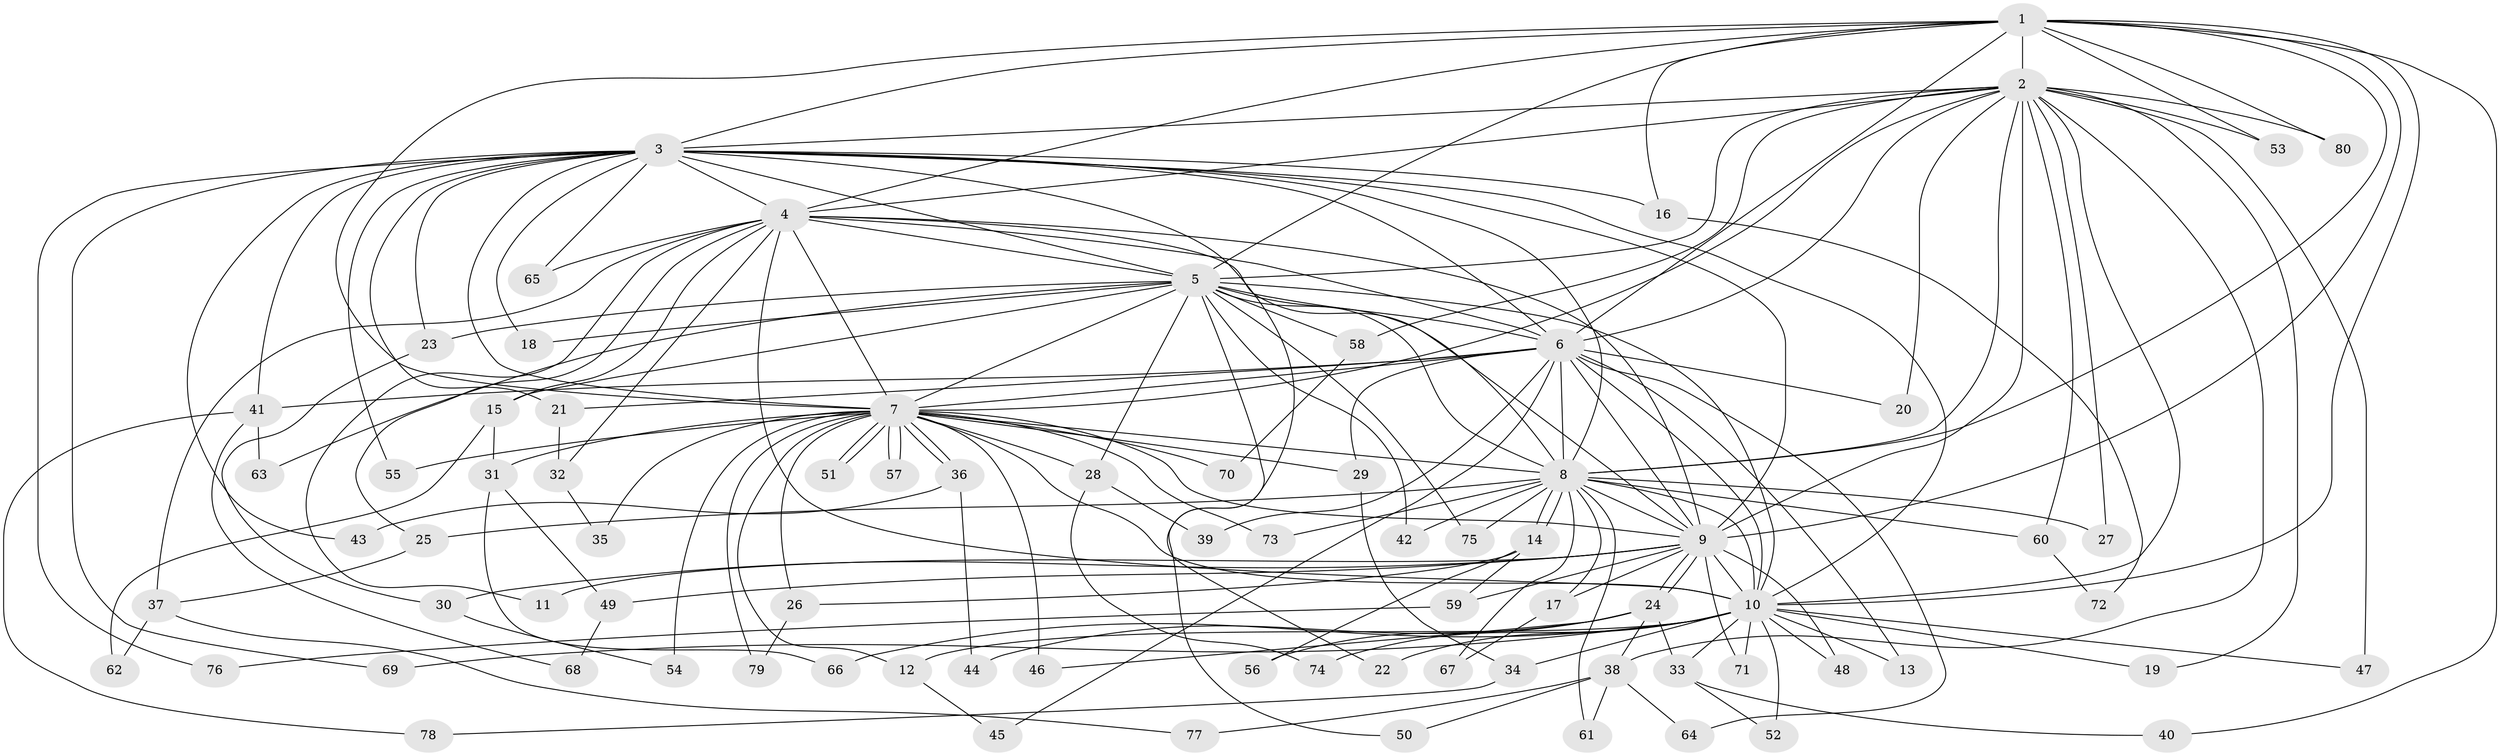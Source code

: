 // Generated by graph-tools (version 1.1) at 2025/10/02/27/25 16:10:56]
// undirected, 80 vertices, 185 edges
graph export_dot {
graph [start="1"]
  node [color=gray90,style=filled];
  1;
  2;
  3;
  4;
  5;
  6;
  7;
  8;
  9;
  10;
  11;
  12;
  13;
  14;
  15;
  16;
  17;
  18;
  19;
  20;
  21;
  22;
  23;
  24;
  25;
  26;
  27;
  28;
  29;
  30;
  31;
  32;
  33;
  34;
  35;
  36;
  37;
  38;
  39;
  40;
  41;
  42;
  43;
  44;
  45;
  46;
  47;
  48;
  49;
  50;
  51;
  52;
  53;
  54;
  55;
  56;
  57;
  58;
  59;
  60;
  61;
  62;
  63;
  64;
  65;
  66;
  67;
  68;
  69;
  70;
  71;
  72;
  73;
  74;
  75;
  76;
  77;
  78;
  79;
  80;
  1 -- 2;
  1 -- 3;
  1 -- 4;
  1 -- 5;
  1 -- 6;
  1 -- 7;
  1 -- 8;
  1 -- 9;
  1 -- 10;
  1 -- 16;
  1 -- 40;
  1 -- 53;
  1 -- 80;
  2 -- 3;
  2 -- 4;
  2 -- 5;
  2 -- 6;
  2 -- 7;
  2 -- 8;
  2 -- 9;
  2 -- 10;
  2 -- 19;
  2 -- 20;
  2 -- 27;
  2 -- 38;
  2 -- 47;
  2 -- 53;
  2 -- 58;
  2 -- 60;
  2 -- 80;
  3 -- 4;
  3 -- 5;
  3 -- 6;
  3 -- 7;
  3 -- 8;
  3 -- 9;
  3 -- 10;
  3 -- 16;
  3 -- 18;
  3 -- 21;
  3 -- 23;
  3 -- 41;
  3 -- 43;
  3 -- 50;
  3 -- 55;
  3 -- 65;
  3 -- 69;
  3 -- 76;
  4 -- 5;
  4 -- 6;
  4 -- 7;
  4 -- 8;
  4 -- 9;
  4 -- 10;
  4 -- 11;
  4 -- 15;
  4 -- 25;
  4 -- 32;
  4 -- 37;
  4 -- 65;
  5 -- 6;
  5 -- 7;
  5 -- 8;
  5 -- 9;
  5 -- 10;
  5 -- 15;
  5 -- 18;
  5 -- 22;
  5 -- 23;
  5 -- 28;
  5 -- 42;
  5 -- 58;
  5 -- 63;
  5 -- 75;
  6 -- 7;
  6 -- 8;
  6 -- 9;
  6 -- 10;
  6 -- 13;
  6 -- 20;
  6 -- 21;
  6 -- 29;
  6 -- 39;
  6 -- 41;
  6 -- 45;
  6 -- 64;
  7 -- 8;
  7 -- 9;
  7 -- 10;
  7 -- 12;
  7 -- 26;
  7 -- 28;
  7 -- 29;
  7 -- 31;
  7 -- 35;
  7 -- 36;
  7 -- 36;
  7 -- 46;
  7 -- 51;
  7 -- 51;
  7 -- 54;
  7 -- 55;
  7 -- 57;
  7 -- 57;
  7 -- 70;
  7 -- 73;
  7 -- 79;
  8 -- 9;
  8 -- 10;
  8 -- 14;
  8 -- 14;
  8 -- 17;
  8 -- 25;
  8 -- 27;
  8 -- 42;
  8 -- 60;
  8 -- 61;
  8 -- 67;
  8 -- 73;
  8 -- 75;
  9 -- 10;
  9 -- 11;
  9 -- 17;
  9 -- 24;
  9 -- 24;
  9 -- 30;
  9 -- 48;
  9 -- 49;
  9 -- 59;
  9 -- 71;
  10 -- 12;
  10 -- 13;
  10 -- 19;
  10 -- 22;
  10 -- 33;
  10 -- 34;
  10 -- 47;
  10 -- 48;
  10 -- 52;
  10 -- 66;
  10 -- 69;
  10 -- 71;
  10 -- 74;
  12 -- 45;
  14 -- 26;
  14 -- 56;
  14 -- 59;
  15 -- 31;
  15 -- 62;
  16 -- 72;
  17 -- 67;
  21 -- 32;
  23 -- 30;
  24 -- 33;
  24 -- 38;
  24 -- 44;
  24 -- 46;
  24 -- 56;
  25 -- 37;
  26 -- 79;
  28 -- 39;
  28 -- 74;
  29 -- 34;
  30 -- 54;
  31 -- 49;
  31 -- 66;
  32 -- 35;
  33 -- 40;
  33 -- 52;
  34 -- 78;
  36 -- 43;
  36 -- 44;
  37 -- 62;
  37 -- 77;
  38 -- 50;
  38 -- 61;
  38 -- 64;
  38 -- 77;
  41 -- 63;
  41 -- 68;
  41 -- 78;
  49 -- 68;
  58 -- 70;
  59 -- 76;
  60 -- 72;
}
